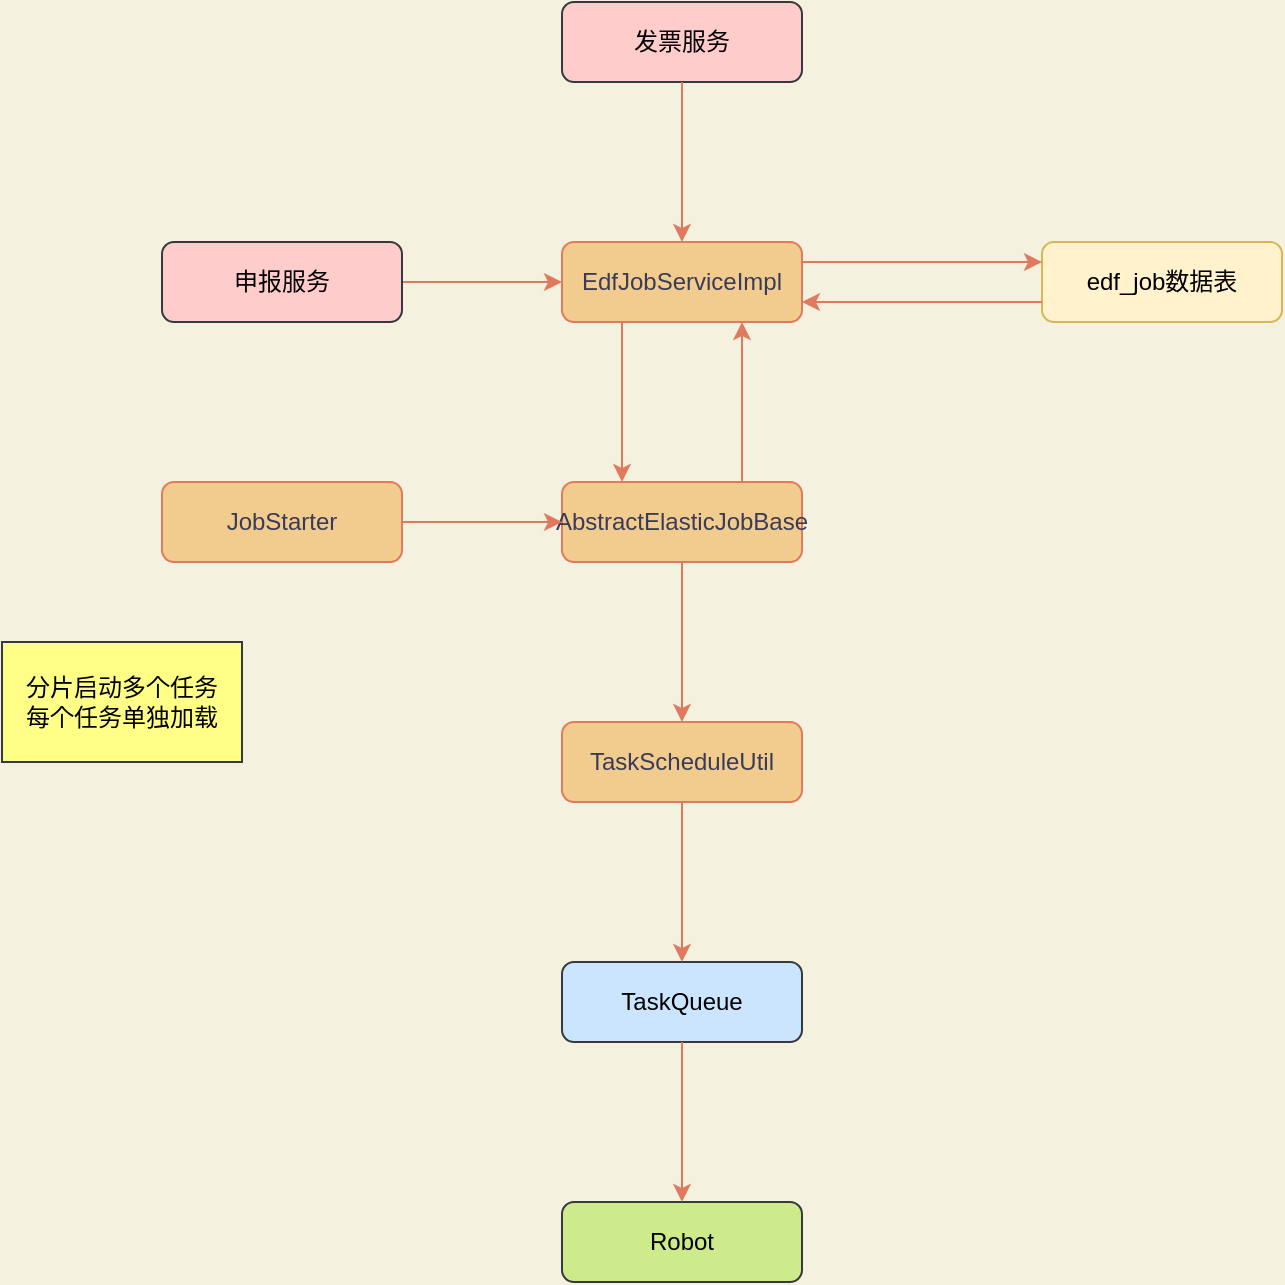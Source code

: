 <mxfile version="16.2.6" type="github">
  <diagram id="C5RBs43oDa-KdzZeNtuy" name="Page-1">
    <mxGraphModel dx="1038" dy="579" grid="1" gridSize="10" guides="1" tooltips="1" connect="1" arrows="1" fold="1" page="1" pageScale="1" pageWidth="827" pageHeight="1169" background="#F4F1DE" math="0" shadow="0">
      <root>
        <mxCell id="WIyWlLk6GJQsqaUBKTNV-0" />
        <mxCell id="WIyWlLk6GJQsqaUBKTNV-1" parent="WIyWlLk6GJQsqaUBKTNV-0" />
        <mxCell id="5LpRbifwJaGGcmGT_of5-8" style="edgeStyle=orthogonalEdgeStyle;rounded=0;orthogonalLoop=1;jettySize=auto;html=1;exitX=1;exitY=0.5;exitDx=0;exitDy=0;entryX=0;entryY=0.5;entryDx=0;entryDy=0;labelBackgroundColor=#F4F1DE;strokeColor=#E07A5F;fontColor=#393C56;" edge="1" parent="WIyWlLk6GJQsqaUBKTNV-1" source="5LpRbifwJaGGcmGT_of5-0" target="5LpRbifwJaGGcmGT_of5-1">
          <mxGeometry relative="1" as="geometry">
            <mxPoint x="350" y="585" as="targetPoint" />
          </mxGeometry>
        </mxCell>
        <mxCell id="5LpRbifwJaGGcmGT_of5-0" value="申报服务" style="rounded=1;whiteSpace=wrap;html=1;fontSize=12;glass=0;strokeWidth=1;shadow=0;fillColor=#ffcccc;strokeColor=#36393d;" vertex="1" parent="WIyWlLk6GJQsqaUBKTNV-1">
          <mxGeometry x="160" y="560" width="120" height="40" as="geometry" />
        </mxCell>
        <mxCell id="5LpRbifwJaGGcmGT_of5-1" value="EdfJobServiceImpl" style="rounded=1;whiteSpace=wrap;html=1;fontSize=12;glass=0;strokeWidth=1;shadow=0;fillColor=#F2CC8F;strokeColor=#E07A5F;fontColor=#393C56;" vertex="1" parent="WIyWlLk6GJQsqaUBKTNV-1">
          <mxGeometry x="360" y="560" width="120" height="40" as="geometry" />
        </mxCell>
        <mxCell id="5LpRbifwJaGGcmGT_of5-2" value="edf_job数据表" style="rounded=1;whiteSpace=wrap;html=1;fontSize=12;glass=0;strokeWidth=1;shadow=0;fillColor=#fff2cc;strokeColor=#d6b656;" vertex="1" parent="WIyWlLk6GJQsqaUBKTNV-1">
          <mxGeometry x="600" y="560" width="120" height="40" as="geometry" />
        </mxCell>
        <mxCell id="5LpRbifwJaGGcmGT_of5-9" style="edgeStyle=orthogonalEdgeStyle;rounded=0;orthogonalLoop=1;jettySize=auto;html=1;entryX=0;entryY=0.25;entryDx=0;entryDy=0;exitX=1;exitY=0.25;exitDx=0;exitDy=0;labelBackgroundColor=#F4F1DE;strokeColor=#E07A5F;fontColor=#393C56;" edge="1" parent="WIyWlLk6GJQsqaUBKTNV-1" source="5LpRbifwJaGGcmGT_of5-1" target="5LpRbifwJaGGcmGT_of5-2">
          <mxGeometry relative="1" as="geometry">
            <mxPoint x="360" y="595" as="targetPoint" />
            <mxPoint x="480" y="580" as="sourcePoint" />
          </mxGeometry>
        </mxCell>
        <mxCell id="5LpRbifwJaGGcmGT_of5-10" value="JobStarter" style="rounded=1;whiteSpace=wrap;html=1;fontSize=12;glass=0;strokeWidth=1;shadow=0;fillColor=#F2CC8F;strokeColor=#E07A5F;fontColor=#393C56;" vertex="1" parent="WIyWlLk6GJQsqaUBKTNV-1">
          <mxGeometry x="160" y="680" width="120" height="40" as="geometry" />
        </mxCell>
        <mxCell id="5LpRbifwJaGGcmGT_of5-11" value="AbstractElasticJobBase" style="rounded=1;whiteSpace=wrap;html=1;fontSize=12;glass=0;strokeWidth=1;shadow=0;fillColor=#F2CC8F;strokeColor=#E07A5F;fontColor=#393C56;" vertex="1" parent="WIyWlLk6GJQsqaUBKTNV-1">
          <mxGeometry x="360" y="680" width="120" height="40" as="geometry" />
        </mxCell>
        <mxCell id="5LpRbifwJaGGcmGT_of5-12" value="TaskScheduleUtil" style="rounded=1;whiteSpace=wrap;html=1;fontSize=12;glass=0;strokeWidth=1;shadow=0;fillColor=#F2CC8F;strokeColor=#E07A5F;fontColor=#393C56;" vertex="1" parent="WIyWlLk6GJQsqaUBKTNV-1">
          <mxGeometry x="360" y="800" width="120" height="40" as="geometry" />
        </mxCell>
        <mxCell id="5LpRbifwJaGGcmGT_of5-13" value="TaskQueue" style="rounded=1;whiteSpace=wrap;html=1;fontSize=12;glass=0;strokeWidth=1;shadow=0;fillColor=#cce5ff;strokeColor=#36393d;" vertex="1" parent="WIyWlLk6GJQsqaUBKTNV-1">
          <mxGeometry x="360" y="920" width="120" height="40" as="geometry" />
        </mxCell>
        <mxCell id="5LpRbifwJaGGcmGT_of5-14" value="Robot" style="rounded=1;whiteSpace=wrap;html=1;fontSize=12;glass=0;strokeWidth=1;shadow=0;fillColor=#cdeb8b;strokeColor=#36393d;" vertex="1" parent="WIyWlLk6GJQsqaUBKTNV-1">
          <mxGeometry x="360" y="1040" width="120" height="40" as="geometry" />
        </mxCell>
        <mxCell id="5LpRbifwJaGGcmGT_of5-15" style="edgeStyle=orthogonalEdgeStyle;rounded=0;orthogonalLoop=1;jettySize=auto;html=1;exitX=1;exitY=0.5;exitDx=0;exitDy=0;entryX=0;entryY=0.5;entryDx=0;entryDy=0;labelBackgroundColor=#F4F1DE;strokeColor=#E07A5F;fontColor=#393C56;" edge="1" parent="WIyWlLk6GJQsqaUBKTNV-1" source="5LpRbifwJaGGcmGT_of5-10" target="5LpRbifwJaGGcmGT_of5-11">
          <mxGeometry relative="1" as="geometry">
            <mxPoint x="350" y="700" as="targetPoint" />
            <mxPoint x="210" y="650" as="sourcePoint" />
          </mxGeometry>
        </mxCell>
        <mxCell id="5LpRbifwJaGGcmGT_of5-16" style="edgeStyle=orthogonalEdgeStyle;rounded=0;orthogonalLoop=1;jettySize=auto;html=1;exitX=0.5;exitY=1;exitDx=0;exitDy=0;entryX=0.5;entryY=0;entryDx=0;entryDy=0;labelBackgroundColor=#F4F1DE;strokeColor=#E07A5F;fontColor=#393C56;" edge="1" parent="WIyWlLk6GJQsqaUBKTNV-1" source="5LpRbifwJaGGcmGT_of5-11" target="5LpRbifwJaGGcmGT_of5-12">
          <mxGeometry relative="1" as="geometry">
            <mxPoint x="593" y="650" as="targetPoint" />
            <mxPoint x="450" y="650" as="sourcePoint" />
          </mxGeometry>
        </mxCell>
        <mxCell id="5LpRbifwJaGGcmGT_of5-17" style="edgeStyle=orthogonalEdgeStyle;rounded=0;orthogonalLoop=1;jettySize=auto;html=1;exitX=0.25;exitY=1;exitDx=0;exitDy=0;entryX=0.25;entryY=0;entryDx=0;entryDy=0;labelBackgroundColor=#F4F1DE;strokeColor=#E07A5F;fontColor=#393C56;" edge="1" parent="WIyWlLk6GJQsqaUBKTNV-1" source="5LpRbifwJaGGcmGT_of5-1" target="5LpRbifwJaGGcmGT_of5-11">
          <mxGeometry relative="1" as="geometry">
            <mxPoint x="420" y="680" as="targetPoint" />
            <mxPoint x="340" y="819.5" as="sourcePoint" />
          </mxGeometry>
        </mxCell>
        <mxCell id="5LpRbifwJaGGcmGT_of5-19" style="edgeStyle=orthogonalEdgeStyle;rounded=0;orthogonalLoop=1;jettySize=auto;html=1;exitX=0.75;exitY=0;exitDx=0;exitDy=0;entryX=0.75;entryY=1;entryDx=0;entryDy=0;labelBackgroundColor=#F4F1DE;strokeColor=#E07A5F;fontColor=#393C56;" edge="1" parent="WIyWlLk6GJQsqaUBKTNV-1" source="5LpRbifwJaGGcmGT_of5-11" target="5LpRbifwJaGGcmGT_of5-1">
          <mxGeometry relative="1" as="geometry">
            <mxPoint x="470" y="829.5" as="targetPoint" />
            <mxPoint x="350" y="829.5" as="sourcePoint" />
          </mxGeometry>
        </mxCell>
        <mxCell id="5LpRbifwJaGGcmGT_of5-20" style="edgeStyle=orthogonalEdgeStyle;rounded=0;orthogonalLoop=1;jettySize=auto;html=1;entryX=0.5;entryY=0;entryDx=0;entryDy=0;exitX=0.5;exitY=1;exitDx=0;exitDy=0;labelBackgroundColor=#F4F1DE;strokeColor=#E07A5F;fontColor=#393C56;" edge="1" parent="WIyWlLk6GJQsqaUBKTNV-1" source="5LpRbifwJaGGcmGT_of5-12" target="5LpRbifwJaGGcmGT_of5-13">
          <mxGeometry relative="1" as="geometry">
            <mxPoint x="240" y="959.5" as="targetPoint" />
            <mxPoint x="400" y="870" as="sourcePoint" />
          </mxGeometry>
        </mxCell>
        <mxCell id="5LpRbifwJaGGcmGT_of5-21" style="edgeStyle=orthogonalEdgeStyle;rounded=0;orthogonalLoop=1;jettySize=auto;html=1;entryX=0.5;entryY=0;entryDx=0;entryDy=0;exitX=0.5;exitY=1;exitDx=0;exitDy=0;labelBackgroundColor=#F4F1DE;strokeColor=#E07A5F;fontColor=#393C56;" edge="1" parent="WIyWlLk6GJQsqaUBKTNV-1" source="5LpRbifwJaGGcmGT_of5-13" target="5LpRbifwJaGGcmGT_of5-14">
          <mxGeometry relative="1" as="geometry">
            <mxPoint x="250" y="969.5" as="targetPoint" />
            <mxPoint x="363.2" y="970" as="sourcePoint" />
          </mxGeometry>
        </mxCell>
        <mxCell id="5LpRbifwJaGGcmGT_of5-22" style="edgeStyle=orthogonalEdgeStyle;rounded=0;orthogonalLoop=1;jettySize=auto;html=1;entryX=1;entryY=0.75;entryDx=0;entryDy=0;exitX=0;exitY=0.75;exitDx=0;exitDy=0;labelBackgroundColor=#F4F1DE;strokeColor=#E07A5F;fontColor=#393C56;" edge="1" parent="WIyWlLk6GJQsqaUBKTNV-1" source="5LpRbifwJaGGcmGT_of5-2" target="5LpRbifwJaGGcmGT_of5-1">
          <mxGeometry relative="1" as="geometry">
            <mxPoint x="610" y="630" as="targetPoint" />
            <mxPoint x="490" y="630" as="sourcePoint" />
          </mxGeometry>
        </mxCell>
        <mxCell id="5LpRbifwJaGGcmGT_of5-23" value="发票服务" style="rounded=1;whiteSpace=wrap;html=1;fontSize=12;glass=0;strokeWidth=1;shadow=0;fillColor=#ffcccc;strokeColor=#36393d;" vertex="1" parent="WIyWlLk6GJQsqaUBKTNV-1">
          <mxGeometry x="360" y="440" width="120" height="40" as="geometry" />
        </mxCell>
        <mxCell id="5LpRbifwJaGGcmGT_of5-24" style="edgeStyle=orthogonalEdgeStyle;rounded=0;orthogonalLoop=1;jettySize=auto;html=1;exitX=0.5;exitY=1;exitDx=0;exitDy=0;labelBackgroundColor=#F4F1DE;strokeColor=#E07A5F;fontColor=#393C56;entryX=0.5;entryY=0;entryDx=0;entryDy=0;" edge="1" parent="WIyWlLk6GJQsqaUBKTNV-1" source="5LpRbifwJaGGcmGT_of5-23" target="5LpRbifwJaGGcmGT_of5-1">
          <mxGeometry relative="1" as="geometry">
            <mxPoint x="420" y="550" as="targetPoint" />
            <mxPoint x="413" y="610" as="sourcePoint" />
          </mxGeometry>
        </mxCell>
        <mxCell id="5LpRbifwJaGGcmGT_of5-25" value="分片启动多个任务&lt;br&gt;每个任务单独加载" style="rounded=0;whiteSpace=wrap;html=1;sketch=0;strokeColor=#36393d;fillColor=#ffff88;" vertex="1" parent="WIyWlLk6GJQsqaUBKTNV-1">
          <mxGeometry x="80" y="760" width="120" height="60" as="geometry" />
        </mxCell>
      </root>
    </mxGraphModel>
  </diagram>
</mxfile>
